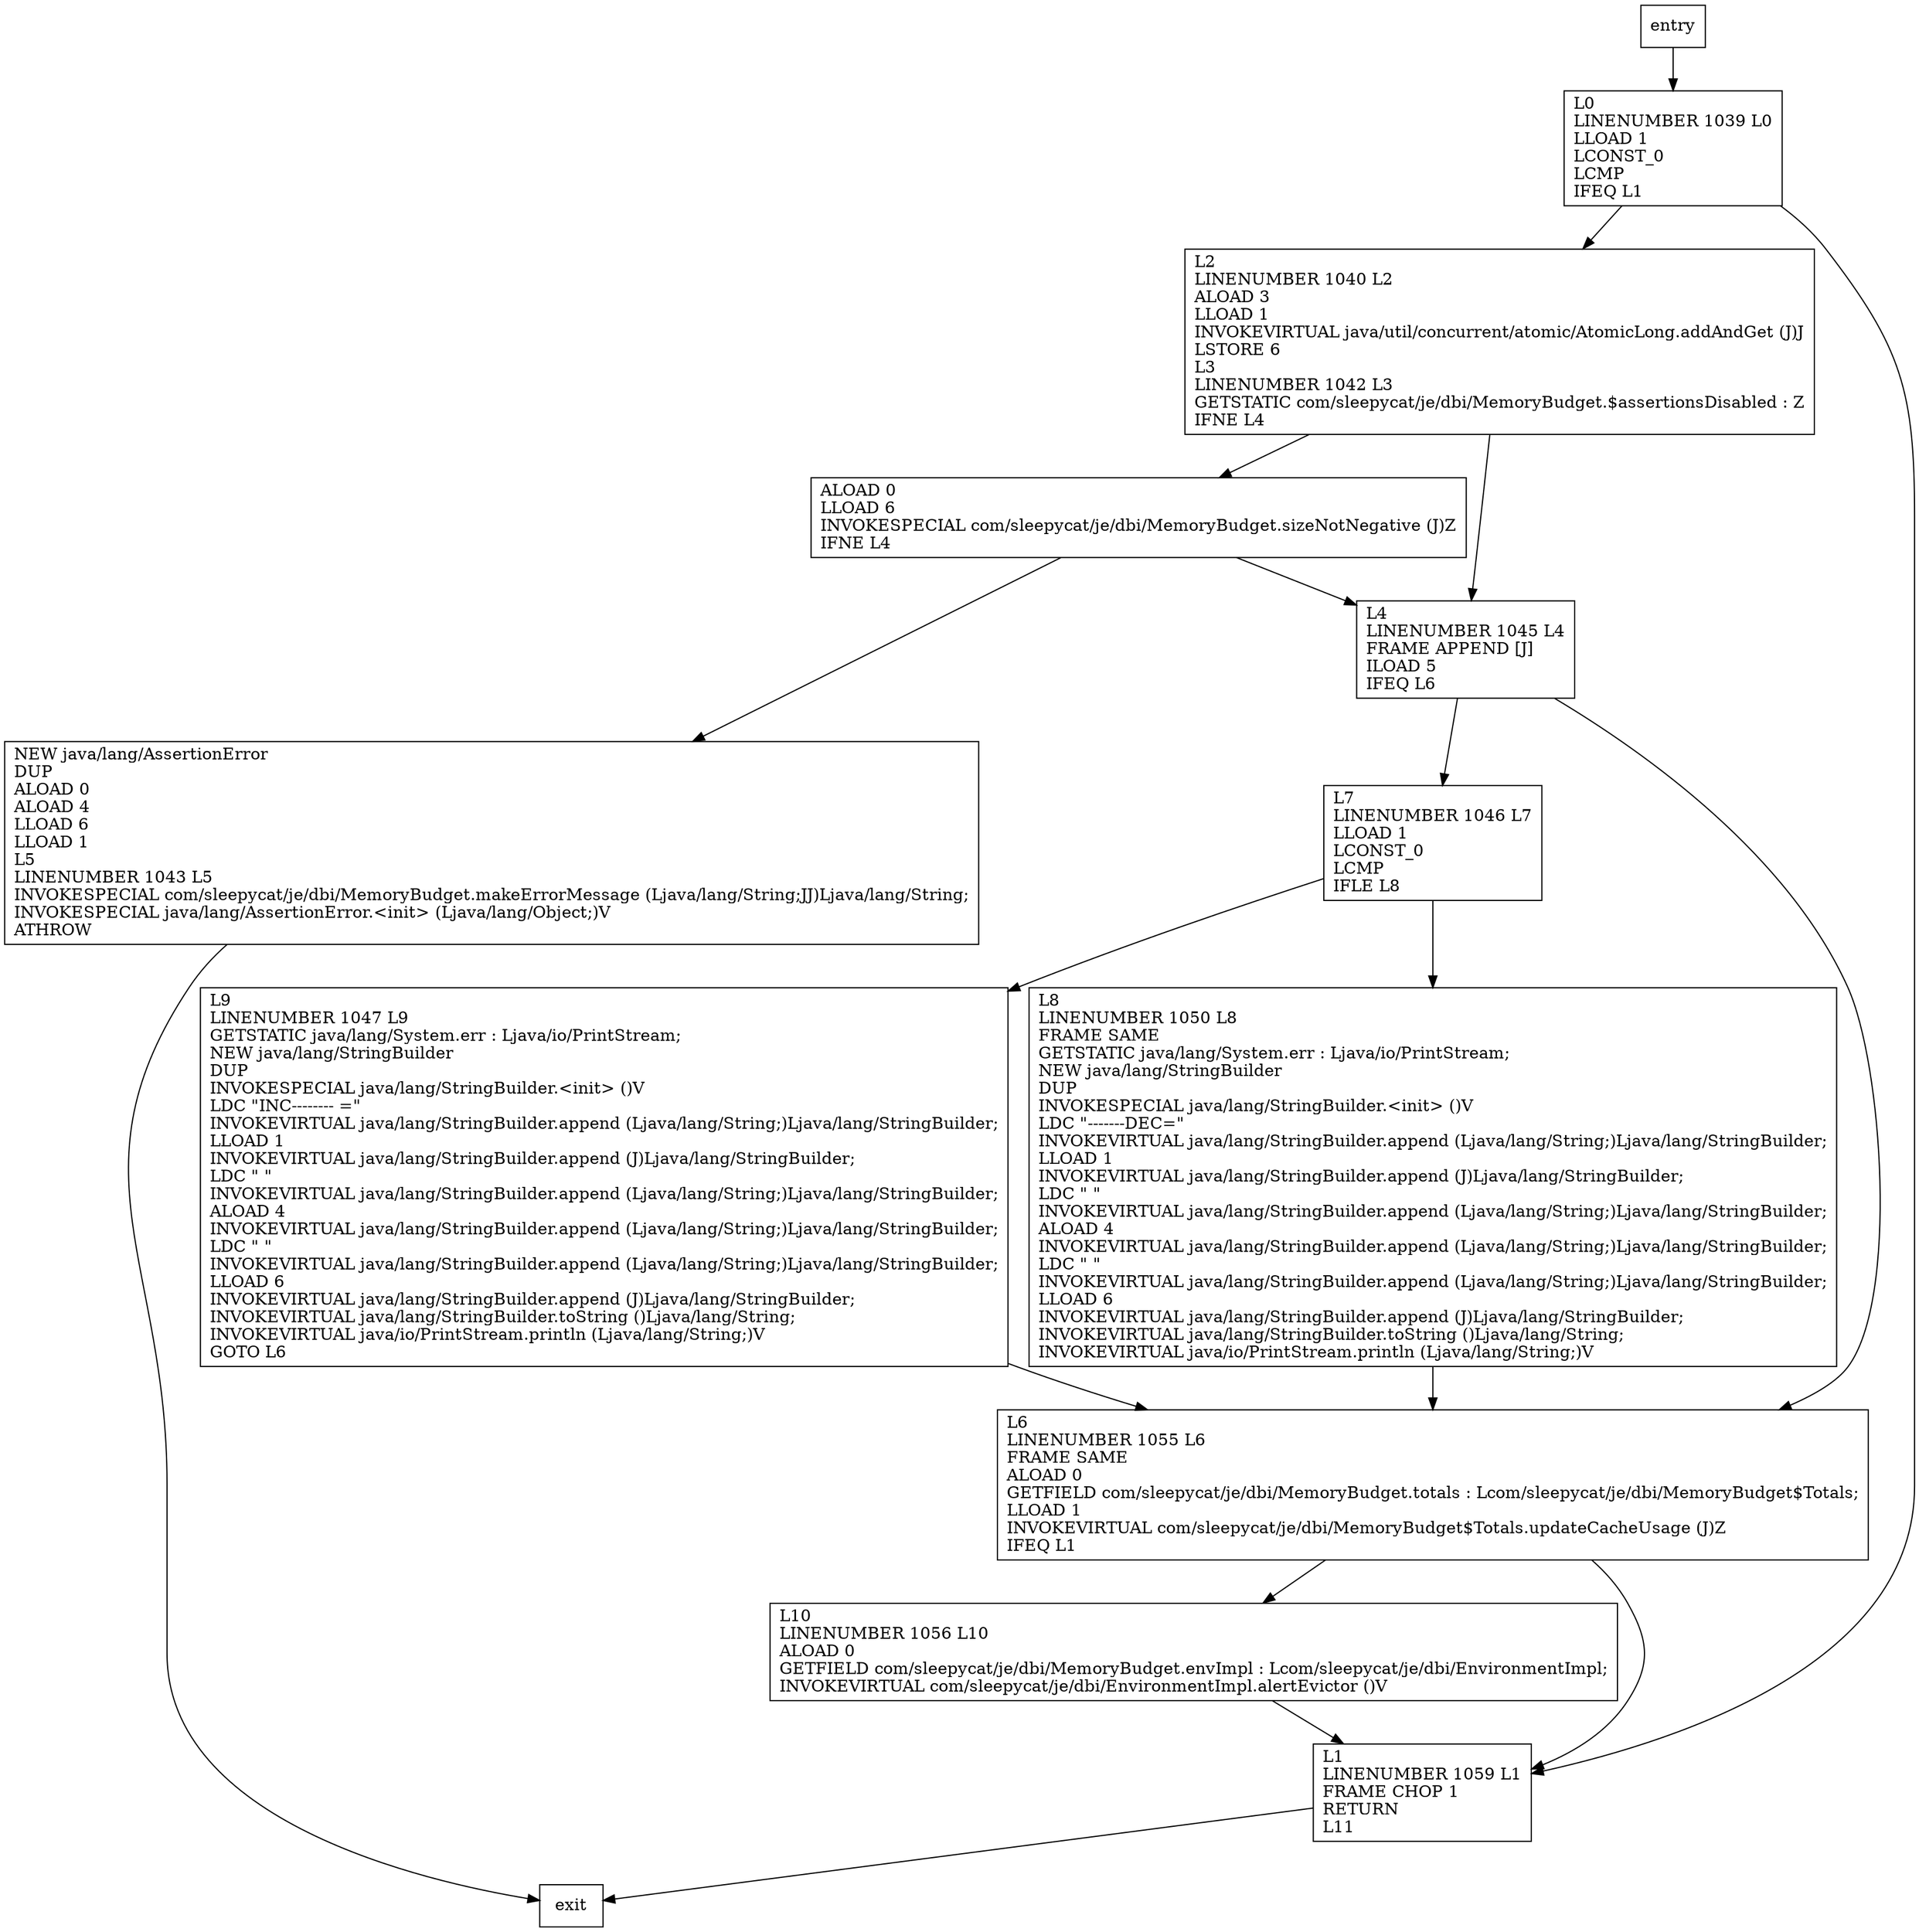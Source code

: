 digraph updateCounter {
node [shape=record];
138070948 [label="L10\lLINENUMBER 1056 L10\lALOAD 0\lGETFIELD com/sleepycat/je/dbi/MemoryBudget.envImpl : Lcom/sleepycat/je/dbi/EnvironmentImpl;\lINVOKEVIRTUAL com/sleepycat/je/dbi/EnvironmentImpl.alertEvictor ()V\l"];
1221494431 [label="NEW java/lang/AssertionError\lDUP\lALOAD 0\lALOAD 4\lLLOAD 6\lLLOAD 1\lL5\lLINENUMBER 1043 L5\lINVOKESPECIAL com/sleepycat/je/dbi/MemoryBudget.makeErrorMessage (Ljava/lang/String;JJ)Ljava/lang/String;\lINVOKESPECIAL java/lang/AssertionError.\<init\> (Ljava/lang/Object;)V\lATHROW\l"];
1559423931 [label="L8\lLINENUMBER 1050 L8\lFRAME SAME\lGETSTATIC java/lang/System.err : Ljava/io/PrintStream;\lNEW java/lang/StringBuilder\lDUP\lINVOKESPECIAL java/lang/StringBuilder.\<init\> ()V\lLDC \"-------DEC=\"\lINVOKEVIRTUAL java/lang/StringBuilder.append (Ljava/lang/String;)Ljava/lang/StringBuilder;\lLLOAD 1\lINVOKEVIRTUAL java/lang/StringBuilder.append (J)Ljava/lang/StringBuilder;\lLDC \" \"\lINVOKEVIRTUAL java/lang/StringBuilder.append (Ljava/lang/String;)Ljava/lang/StringBuilder;\lALOAD 4\lINVOKEVIRTUAL java/lang/StringBuilder.append (Ljava/lang/String;)Ljava/lang/StringBuilder;\lLDC \" \"\lINVOKEVIRTUAL java/lang/StringBuilder.append (Ljava/lang/String;)Ljava/lang/StringBuilder;\lLLOAD 6\lINVOKEVIRTUAL java/lang/StringBuilder.append (J)Ljava/lang/StringBuilder;\lINVOKEVIRTUAL java/lang/StringBuilder.toString ()Ljava/lang/String;\lINVOKEVIRTUAL java/io/PrintStream.println (Ljava/lang/String;)V\l"];
1972040882 [label="L4\lLINENUMBER 1045 L4\lFRAME APPEND [J]\lILOAD 5\lIFEQ L6\l"];
856808713 [label="L2\lLINENUMBER 1040 L2\lALOAD 3\lLLOAD 1\lINVOKEVIRTUAL java/util/concurrent/atomic/AtomicLong.addAndGet (J)J\lLSTORE 6\lL3\lLINENUMBER 1042 L3\lGETSTATIC com/sleepycat/je/dbi/MemoryBudget.$assertionsDisabled : Z\lIFNE L4\l"];
1119432925 [label="L7\lLINENUMBER 1046 L7\lLLOAD 1\lLCONST_0\lLCMP\lIFLE L8\l"];
704468141 [label="L0\lLINENUMBER 1039 L0\lLLOAD 1\lLCONST_0\lLCMP\lIFEQ L1\l"];
2015729446 [label="L6\lLINENUMBER 1055 L6\lFRAME SAME\lALOAD 0\lGETFIELD com/sleepycat/je/dbi/MemoryBudget.totals : Lcom/sleepycat/je/dbi/MemoryBudget$Totals;\lLLOAD 1\lINVOKEVIRTUAL com/sleepycat/je/dbi/MemoryBudget$Totals.updateCacheUsage (J)Z\lIFEQ L1\l"];
915506929 [label="ALOAD 0\lLLOAD 6\lINVOKESPECIAL com/sleepycat/je/dbi/MemoryBudget.sizeNotNegative (J)Z\lIFNE L4\l"];
906025827 [label="L1\lLINENUMBER 1059 L1\lFRAME CHOP 1\lRETURN\lL11\l"];
1614050140 [label="L9\lLINENUMBER 1047 L9\lGETSTATIC java/lang/System.err : Ljava/io/PrintStream;\lNEW java/lang/StringBuilder\lDUP\lINVOKESPECIAL java/lang/StringBuilder.\<init\> ()V\lLDC \"INC-------- =\"\lINVOKEVIRTUAL java/lang/StringBuilder.append (Ljava/lang/String;)Ljava/lang/StringBuilder;\lLLOAD 1\lINVOKEVIRTUAL java/lang/StringBuilder.append (J)Ljava/lang/StringBuilder;\lLDC \" \"\lINVOKEVIRTUAL java/lang/StringBuilder.append (Ljava/lang/String;)Ljava/lang/StringBuilder;\lALOAD 4\lINVOKEVIRTUAL java/lang/StringBuilder.append (Ljava/lang/String;)Ljava/lang/StringBuilder;\lLDC \" \"\lINVOKEVIRTUAL java/lang/StringBuilder.append (Ljava/lang/String;)Ljava/lang/StringBuilder;\lLLOAD 6\lINVOKEVIRTUAL java/lang/StringBuilder.append (J)Ljava/lang/StringBuilder;\lINVOKEVIRTUAL java/lang/StringBuilder.toString ()Ljava/lang/String;\lINVOKEVIRTUAL java/io/PrintStream.println (Ljava/lang/String;)V\lGOTO L6\l"];
entry;
exit;
1559423931 -> 2015729446
856808713 -> 1972040882
856808713 -> 915506929
704468141 -> 856808713
704468141 -> 906025827
915506929 -> 1221494431
915506929 -> 1972040882
906025827 -> exit
1614050140 -> 2015729446
entry -> 704468141
138070948 -> 906025827
1221494431 -> exit
1972040882 -> 1119432925
1972040882 -> 2015729446
1119432925 -> 1559423931
1119432925 -> 1614050140
2015729446 -> 138070948
2015729446 -> 906025827
}
